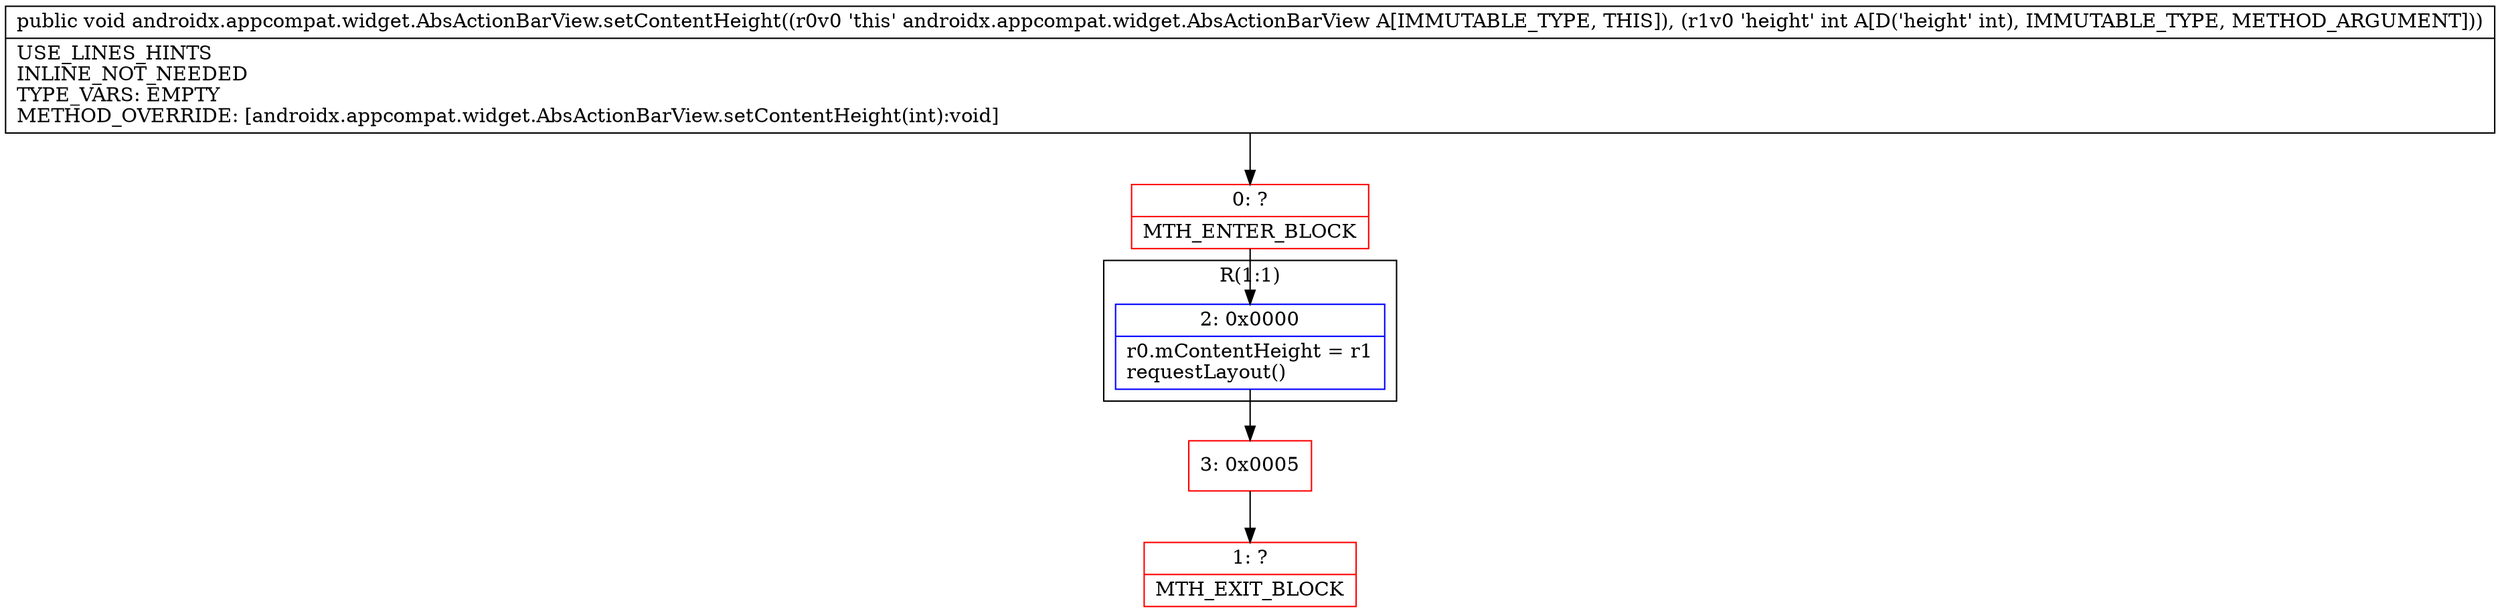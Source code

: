 digraph "CFG forandroidx.appcompat.widget.AbsActionBarView.setContentHeight(I)V" {
subgraph cluster_Region_867090404 {
label = "R(1:1)";
node [shape=record,color=blue];
Node_2 [shape=record,label="{2\:\ 0x0000|r0.mContentHeight = r1\lrequestLayout()\l}"];
}
Node_0 [shape=record,color=red,label="{0\:\ ?|MTH_ENTER_BLOCK\l}"];
Node_3 [shape=record,color=red,label="{3\:\ 0x0005}"];
Node_1 [shape=record,color=red,label="{1\:\ ?|MTH_EXIT_BLOCK\l}"];
MethodNode[shape=record,label="{public void androidx.appcompat.widget.AbsActionBarView.setContentHeight((r0v0 'this' androidx.appcompat.widget.AbsActionBarView A[IMMUTABLE_TYPE, THIS]), (r1v0 'height' int A[D('height' int), IMMUTABLE_TYPE, METHOD_ARGUMENT]))  | USE_LINES_HINTS\lINLINE_NOT_NEEDED\lTYPE_VARS: EMPTY\lMETHOD_OVERRIDE: [androidx.appcompat.widget.AbsActionBarView.setContentHeight(int):void]\l}"];
MethodNode -> Node_0;Node_2 -> Node_3;
Node_0 -> Node_2;
Node_3 -> Node_1;
}

